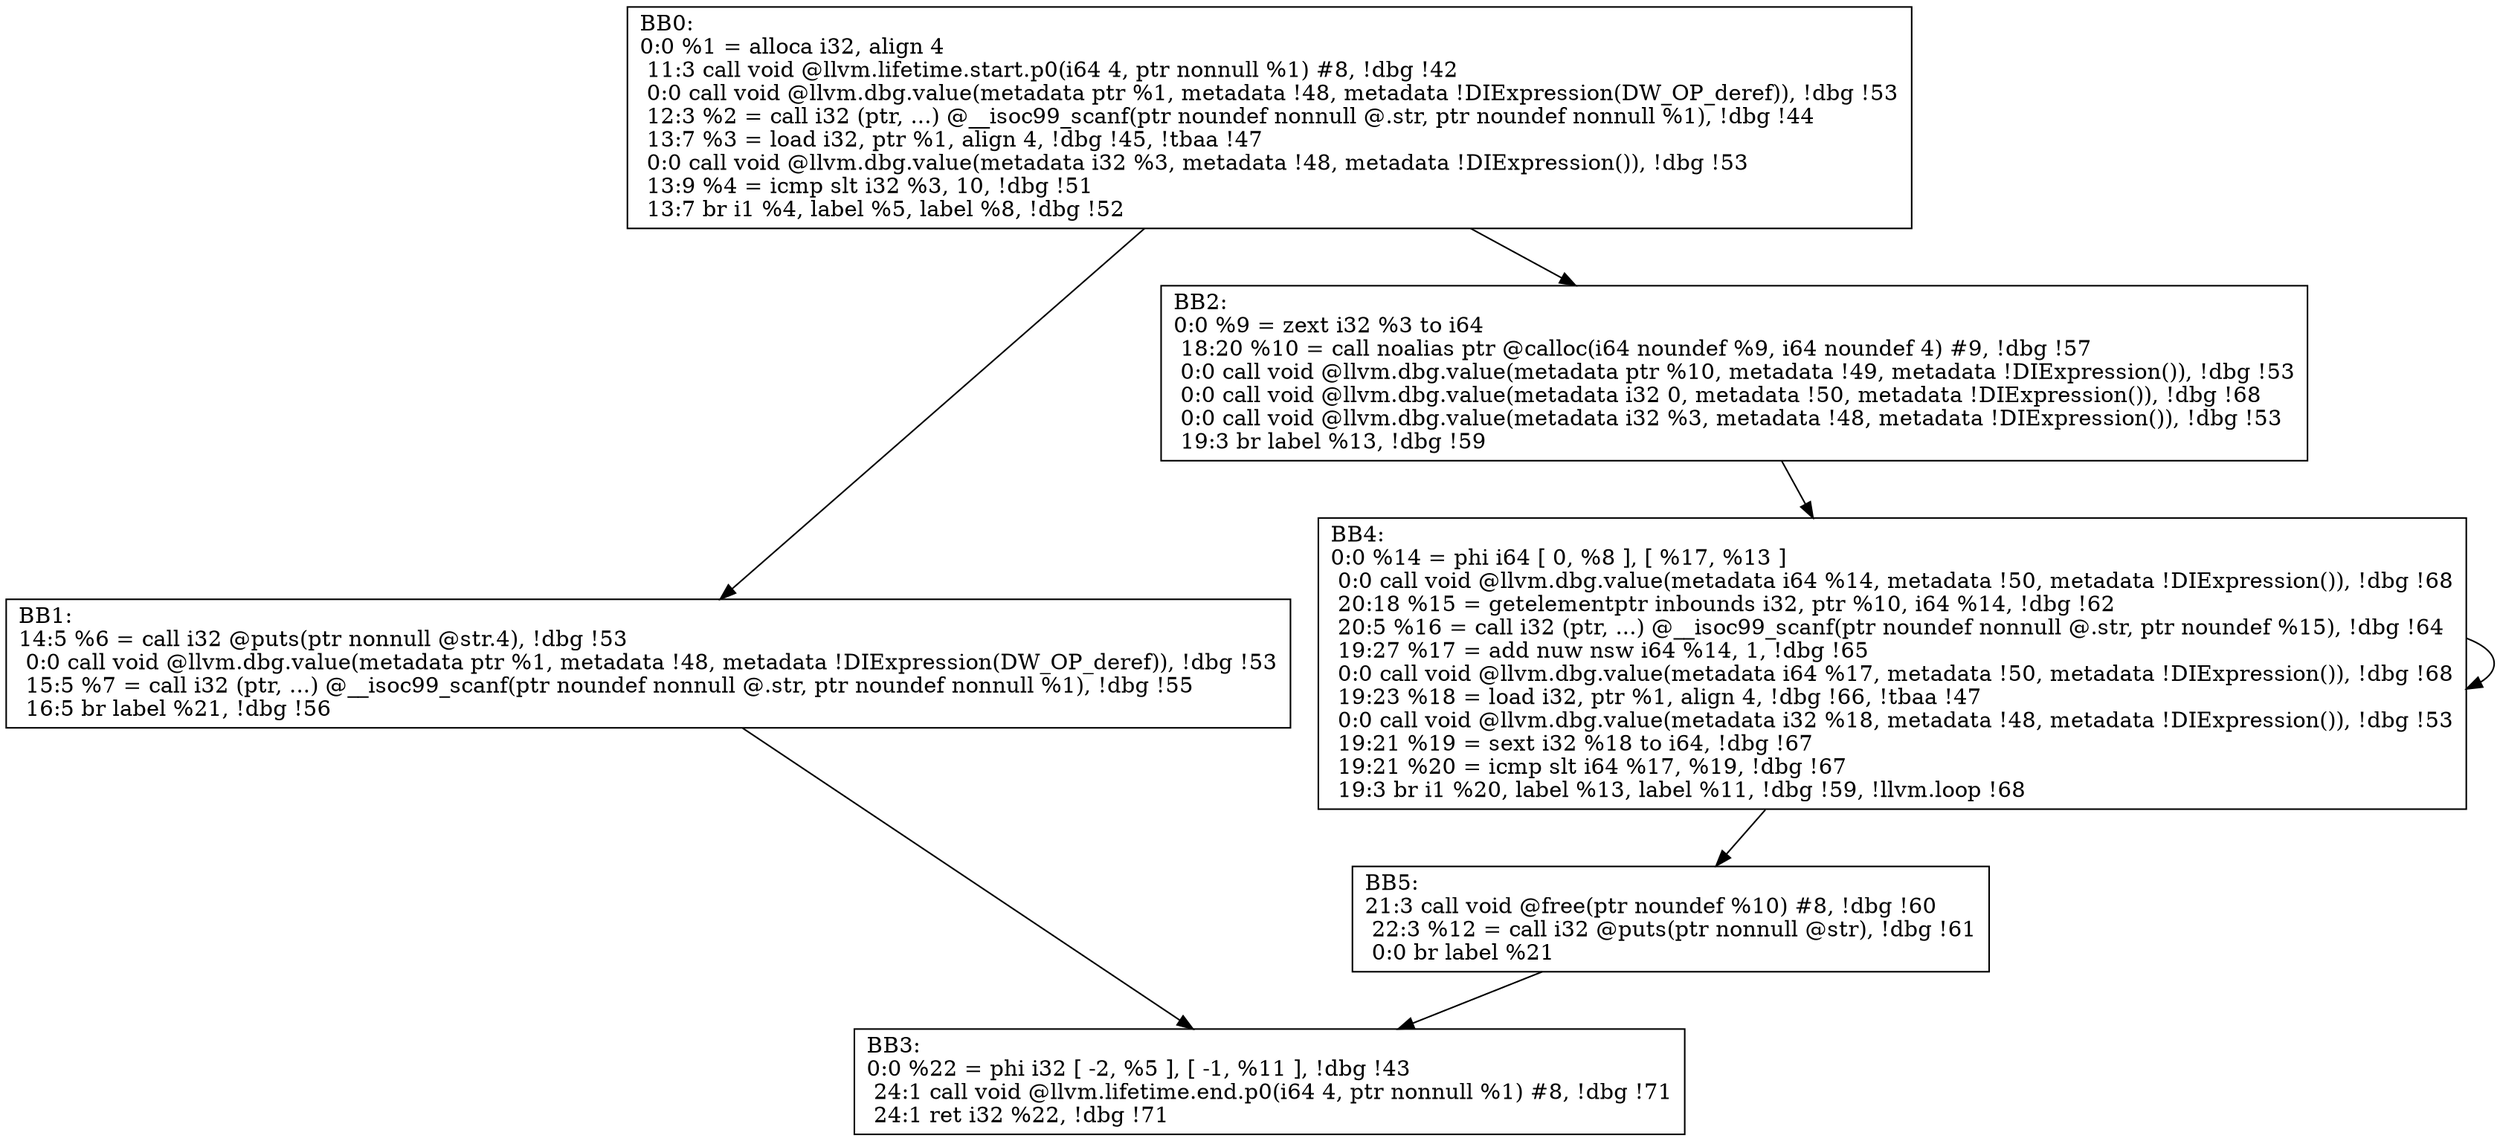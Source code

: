 digraph "CFG for'usep' function" {
	BB0-> BB1;
	BB0-> BB2;
	BB1-> BB3;
	BB2-> BB4;
	BB4-> BB4;
	BB4-> BB5;
	BB5-> BB3;
	BB0 [shape=record, label="{BB0:\l0:0   %1 = alloca i32, align 4\l 11:3   call void @llvm.lifetime.start.p0(i64 4, ptr nonnull %1) #8, !dbg !42\l 0:0   call void @llvm.dbg.value(metadata ptr %1, metadata !48, metadata !DIExpression(DW_OP_deref)), !dbg !53\l 12:3   %2 = call i32 (ptr, ...) @__isoc99_scanf(ptr noundef nonnull @.str, ptr noundef nonnull %1), !dbg !44\l 13:7   %3 = load i32, ptr %1, align 4, !dbg !45, !tbaa !47\l 0:0   call void @llvm.dbg.value(metadata i32 %3, metadata !48, metadata !DIExpression()), !dbg !53\l 13:9   %4 = icmp slt i32 %3, 10, !dbg !51\l 13:7   br i1 %4, label %5, label %8, !dbg !52\l }"];
	BB1 [shape=record, label="{BB1:\l14:5   %6 = call i32 @puts(ptr nonnull @str.4), !dbg !53\l 0:0   call void @llvm.dbg.value(metadata ptr %1, metadata !48, metadata !DIExpression(DW_OP_deref)), !dbg !53\l 15:5   %7 = call i32 (ptr, ...) @__isoc99_scanf(ptr noundef nonnull @.str, ptr noundef nonnull %1), !dbg !55\l 16:5   br label %21, !dbg !56\l }"];
	BB2 [shape=record, label="{BB2:\l0:0   %9 = zext i32 %3 to i64\l 18:20   %10 = call noalias ptr @calloc(i64 noundef %9, i64 noundef 4) #9, !dbg !57\l 0:0   call void @llvm.dbg.value(metadata ptr %10, metadata !49, metadata !DIExpression()), !dbg !53\l 0:0   call void @llvm.dbg.value(metadata i32 0, metadata !50, metadata !DIExpression()), !dbg !68\l 0:0   call void @llvm.dbg.value(metadata i32 %3, metadata !48, metadata !DIExpression()), !dbg !53\l 19:3   br label %13, !dbg !59\l }"];
	BB3 [shape=record, label="{BB3:\l0:0   %22 = phi i32 [ -2, %5 ], [ -1, %11 ], !dbg !43\l 24:1   call void @llvm.lifetime.end.p0(i64 4, ptr nonnull %1) #8, !dbg !71\l 24:1   ret i32 %22, !dbg !71\l }"];
	BB4 [shape=record, label="{BB4:\l0:0   %14 = phi i64 [ 0, %8 ], [ %17, %13 ]\l 0:0   call void @llvm.dbg.value(metadata i64 %14, metadata !50, metadata !DIExpression()), !dbg !68\l 20:18   %15 = getelementptr inbounds i32, ptr %10, i64 %14, !dbg !62\l 20:5   %16 = call i32 (ptr, ...) @__isoc99_scanf(ptr noundef nonnull @.str, ptr noundef %15), !dbg !64\l 19:27   %17 = add nuw nsw i64 %14, 1, !dbg !65\l 0:0   call void @llvm.dbg.value(metadata i64 %17, metadata !50, metadata !DIExpression()), !dbg !68\l 19:23   %18 = load i32, ptr %1, align 4, !dbg !66, !tbaa !47\l 0:0   call void @llvm.dbg.value(metadata i32 %18, metadata !48, metadata !DIExpression()), !dbg !53\l 19:21   %19 = sext i32 %18 to i64, !dbg !67\l 19:21   %20 = icmp slt i64 %17, %19, !dbg !67\l 19:3   br i1 %20, label %13, label %11, !dbg !59, !llvm.loop !68\l }"];
	BB5 [shape=record, label="{BB5:\l21:3   call void @free(ptr noundef %10) #8, !dbg !60\l 22:3   %12 = call i32 @puts(ptr nonnull @str), !dbg !61\l 0:0   br label %21\l }"];
}
